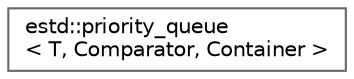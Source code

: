 digraph "Graphical Class Hierarchy"
{
 // LATEX_PDF_SIZE
  bgcolor="transparent";
  edge [fontname=Helvetica,fontsize=10,labelfontname=Helvetica,labelfontsize=10];
  node [fontname=Helvetica,fontsize=10,shape=box,height=0.2,width=0.4];
  rankdir="LR";
  Node0 [id="Node000000",label="estd::priority_queue\l\< T, Comparator, Container \>",height=0.2,width=0.4,color="grey40", fillcolor="white", style="filled",URL="$d4/d95/classestd_1_1priority__queue.html",tooltip=" "];
}
